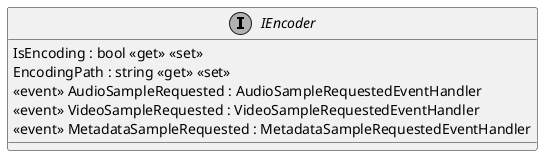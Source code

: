 @startuml
skinparam monochrome true
skinparam classAttributeIconSize 0

interface IEncoder {
    IsEncoding : bool <<get>> <<set>>
    EncodingPath : string <<get>> <<set>>
     <<event>> AudioSampleRequested : AudioSampleRequestedEventHandler 
     <<event>> VideoSampleRequested : VideoSampleRequestedEventHandler 
     <<event>> MetadataSampleRequested : MetadataSampleRequestedEventHandler 
}
@enduml
